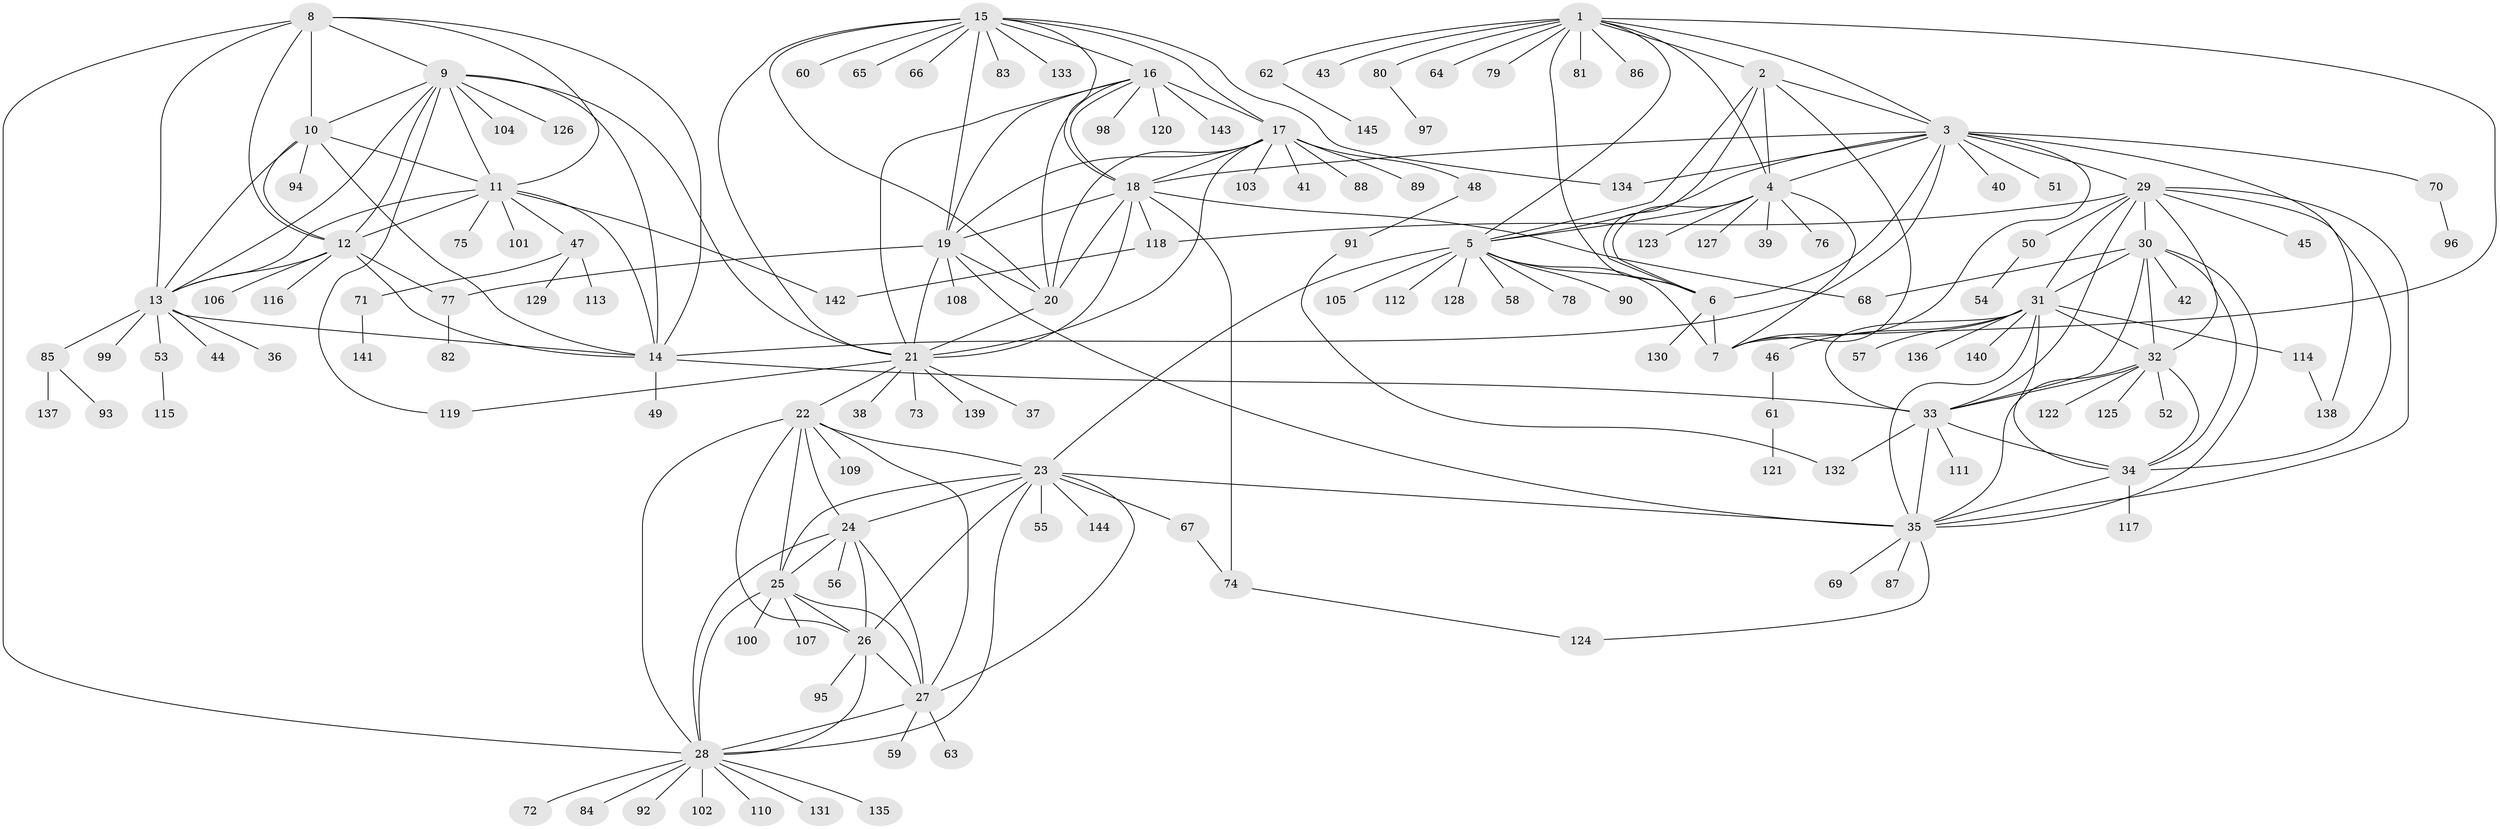 // Generated by graph-tools (version 1.1) at 2025/02/03/09/25 03:02:52]
// undirected, 145 vertices, 235 edges
graph export_dot {
graph [start="1"]
  node [color=gray90,style=filled];
  1;
  2;
  3;
  4;
  5;
  6;
  7;
  8;
  9;
  10;
  11;
  12;
  13;
  14;
  15;
  16;
  17;
  18;
  19;
  20;
  21;
  22;
  23;
  24;
  25;
  26;
  27;
  28;
  29;
  30;
  31;
  32;
  33;
  34;
  35;
  36;
  37;
  38;
  39;
  40;
  41;
  42;
  43;
  44;
  45;
  46;
  47;
  48;
  49;
  50;
  51;
  52;
  53;
  54;
  55;
  56;
  57;
  58;
  59;
  60;
  61;
  62;
  63;
  64;
  65;
  66;
  67;
  68;
  69;
  70;
  71;
  72;
  73;
  74;
  75;
  76;
  77;
  78;
  79;
  80;
  81;
  82;
  83;
  84;
  85;
  86;
  87;
  88;
  89;
  90;
  91;
  92;
  93;
  94;
  95;
  96;
  97;
  98;
  99;
  100;
  101;
  102;
  103;
  104;
  105;
  106;
  107;
  108;
  109;
  110;
  111;
  112;
  113;
  114;
  115;
  116;
  117;
  118;
  119;
  120;
  121;
  122;
  123;
  124;
  125;
  126;
  127;
  128;
  129;
  130;
  131;
  132;
  133;
  134;
  135;
  136;
  137;
  138;
  139;
  140;
  141;
  142;
  143;
  144;
  145;
  1 -- 2;
  1 -- 3;
  1 -- 4;
  1 -- 5;
  1 -- 6;
  1 -- 7;
  1 -- 43;
  1 -- 62;
  1 -- 64;
  1 -- 79;
  1 -- 80;
  1 -- 81;
  1 -- 86;
  2 -- 3;
  2 -- 4;
  2 -- 5;
  2 -- 6;
  2 -- 7;
  3 -- 4;
  3 -- 5;
  3 -- 6;
  3 -- 7;
  3 -- 14;
  3 -- 18;
  3 -- 29;
  3 -- 40;
  3 -- 51;
  3 -- 70;
  3 -- 134;
  3 -- 138;
  4 -- 5;
  4 -- 6;
  4 -- 7;
  4 -- 39;
  4 -- 76;
  4 -- 123;
  4 -- 127;
  5 -- 6;
  5 -- 7;
  5 -- 23;
  5 -- 58;
  5 -- 78;
  5 -- 90;
  5 -- 105;
  5 -- 112;
  5 -- 128;
  6 -- 7;
  6 -- 130;
  8 -- 9;
  8 -- 10;
  8 -- 11;
  8 -- 12;
  8 -- 13;
  8 -- 14;
  8 -- 28;
  9 -- 10;
  9 -- 11;
  9 -- 12;
  9 -- 13;
  9 -- 14;
  9 -- 21;
  9 -- 104;
  9 -- 119;
  9 -- 126;
  10 -- 11;
  10 -- 12;
  10 -- 13;
  10 -- 14;
  10 -- 94;
  11 -- 12;
  11 -- 13;
  11 -- 14;
  11 -- 47;
  11 -- 75;
  11 -- 101;
  11 -- 142;
  12 -- 13;
  12 -- 14;
  12 -- 77;
  12 -- 106;
  12 -- 116;
  13 -- 14;
  13 -- 36;
  13 -- 44;
  13 -- 53;
  13 -- 85;
  13 -- 99;
  14 -- 33;
  14 -- 49;
  15 -- 16;
  15 -- 17;
  15 -- 18;
  15 -- 19;
  15 -- 20;
  15 -- 21;
  15 -- 60;
  15 -- 65;
  15 -- 66;
  15 -- 83;
  15 -- 133;
  15 -- 134;
  16 -- 17;
  16 -- 18;
  16 -- 19;
  16 -- 20;
  16 -- 21;
  16 -- 98;
  16 -- 120;
  16 -- 143;
  17 -- 18;
  17 -- 19;
  17 -- 20;
  17 -- 21;
  17 -- 41;
  17 -- 48;
  17 -- 88;
  17 -- 89;
  17 -- 103;
  18 -- 19;
  18 -- 20;
  18 -- 21;
  18 -- 68;
  18 -- 74;
  18 -- 118;
  19 -- 20;
  19 -- 21;
  19 -- 35;
  19 -- 77;
  19 -- 108;
  20 -- 21;
  21 -- 22;
  21 -- 37;
  21 -- 38;
  21 -- 73;
  21 -- 119;
  21 -- 139;
  22 -- 23;
  22 -- 24;
  22 -- 25;
  22 -- 26;
  22 -- 27;
  22 -- 28;
  22 -- 109;
  23 -- 24;
  23 -- 25;
  23 -- 26;
  23 -- 27;
  23 -- 28;
  23 -- 35;
  23 -- 55;
  23 -- 67;
  23 -- 144;
  24 -- 25;
  24 -- 26;
  24 -- 27;
  24 -- 28;
  24 -- 56;
  25 -- 26;
  25 -- 27;
  25 -- 28;
  25 -- 100;
  25 -- 107;
  26 -- 27;
  26 -- 28;
  26 -- 95;
  27 -- 28;
  27 -- 59;
  27 -- 63;
  28 -- 72;
  28 -- 84;
  28 -- 92;
  28 -- 102;
  28 -- 110;
  28 -- 131;
  28 -- 135;
  29 -- 30;
  29 -- 31;
  29 -- 32;
  29 -- 33;
  29 -- 34;
  29 -- 35;
  29 -- 45;
  29 -- 50;
  29 -- 118;
  30 -- 31;
  30 -- 32;
  30 -- 33;
  30 -- 34;
  30 -- 35;
  30 -- 42;
  30 -- 68;
  31 -- 32;
  31 -- 33;
  31 -- 34;
  31 -- 35;
  31 -- 46;
  31 -- 57;
  31 -- 114;
  31 -- 136;
  31 -- 140;
  32 -- 33;
  32 -- 34;
  32 -- 35;
  32 -- 52;
  32 -- 122;
  32 -- 125;
  33 -- 34;
  33 -- 35;
  33 -- 111;
  33 -- 132;
  34 -- 35;
  34 -- 117;
  35 -- 69;
  35 -- 87;
  35 -- 124;
  46 -- 61;
  47 -- 71;
  47 -- 113;
  47 -- 129;
  48 -- 91;
  50 -- 54;
  53 -- 115;
  61 -- 121;
  62 -- 145;
  67 -- 74;
  70 -- 96;
  71 -- 141;
  74 -- 124;
  77 -- 82;
  80 -- 97;
  85 -- 93;
  85 -- 137;
  91 -- 132;
  114 -- 138;
  118 -- 142;
}
